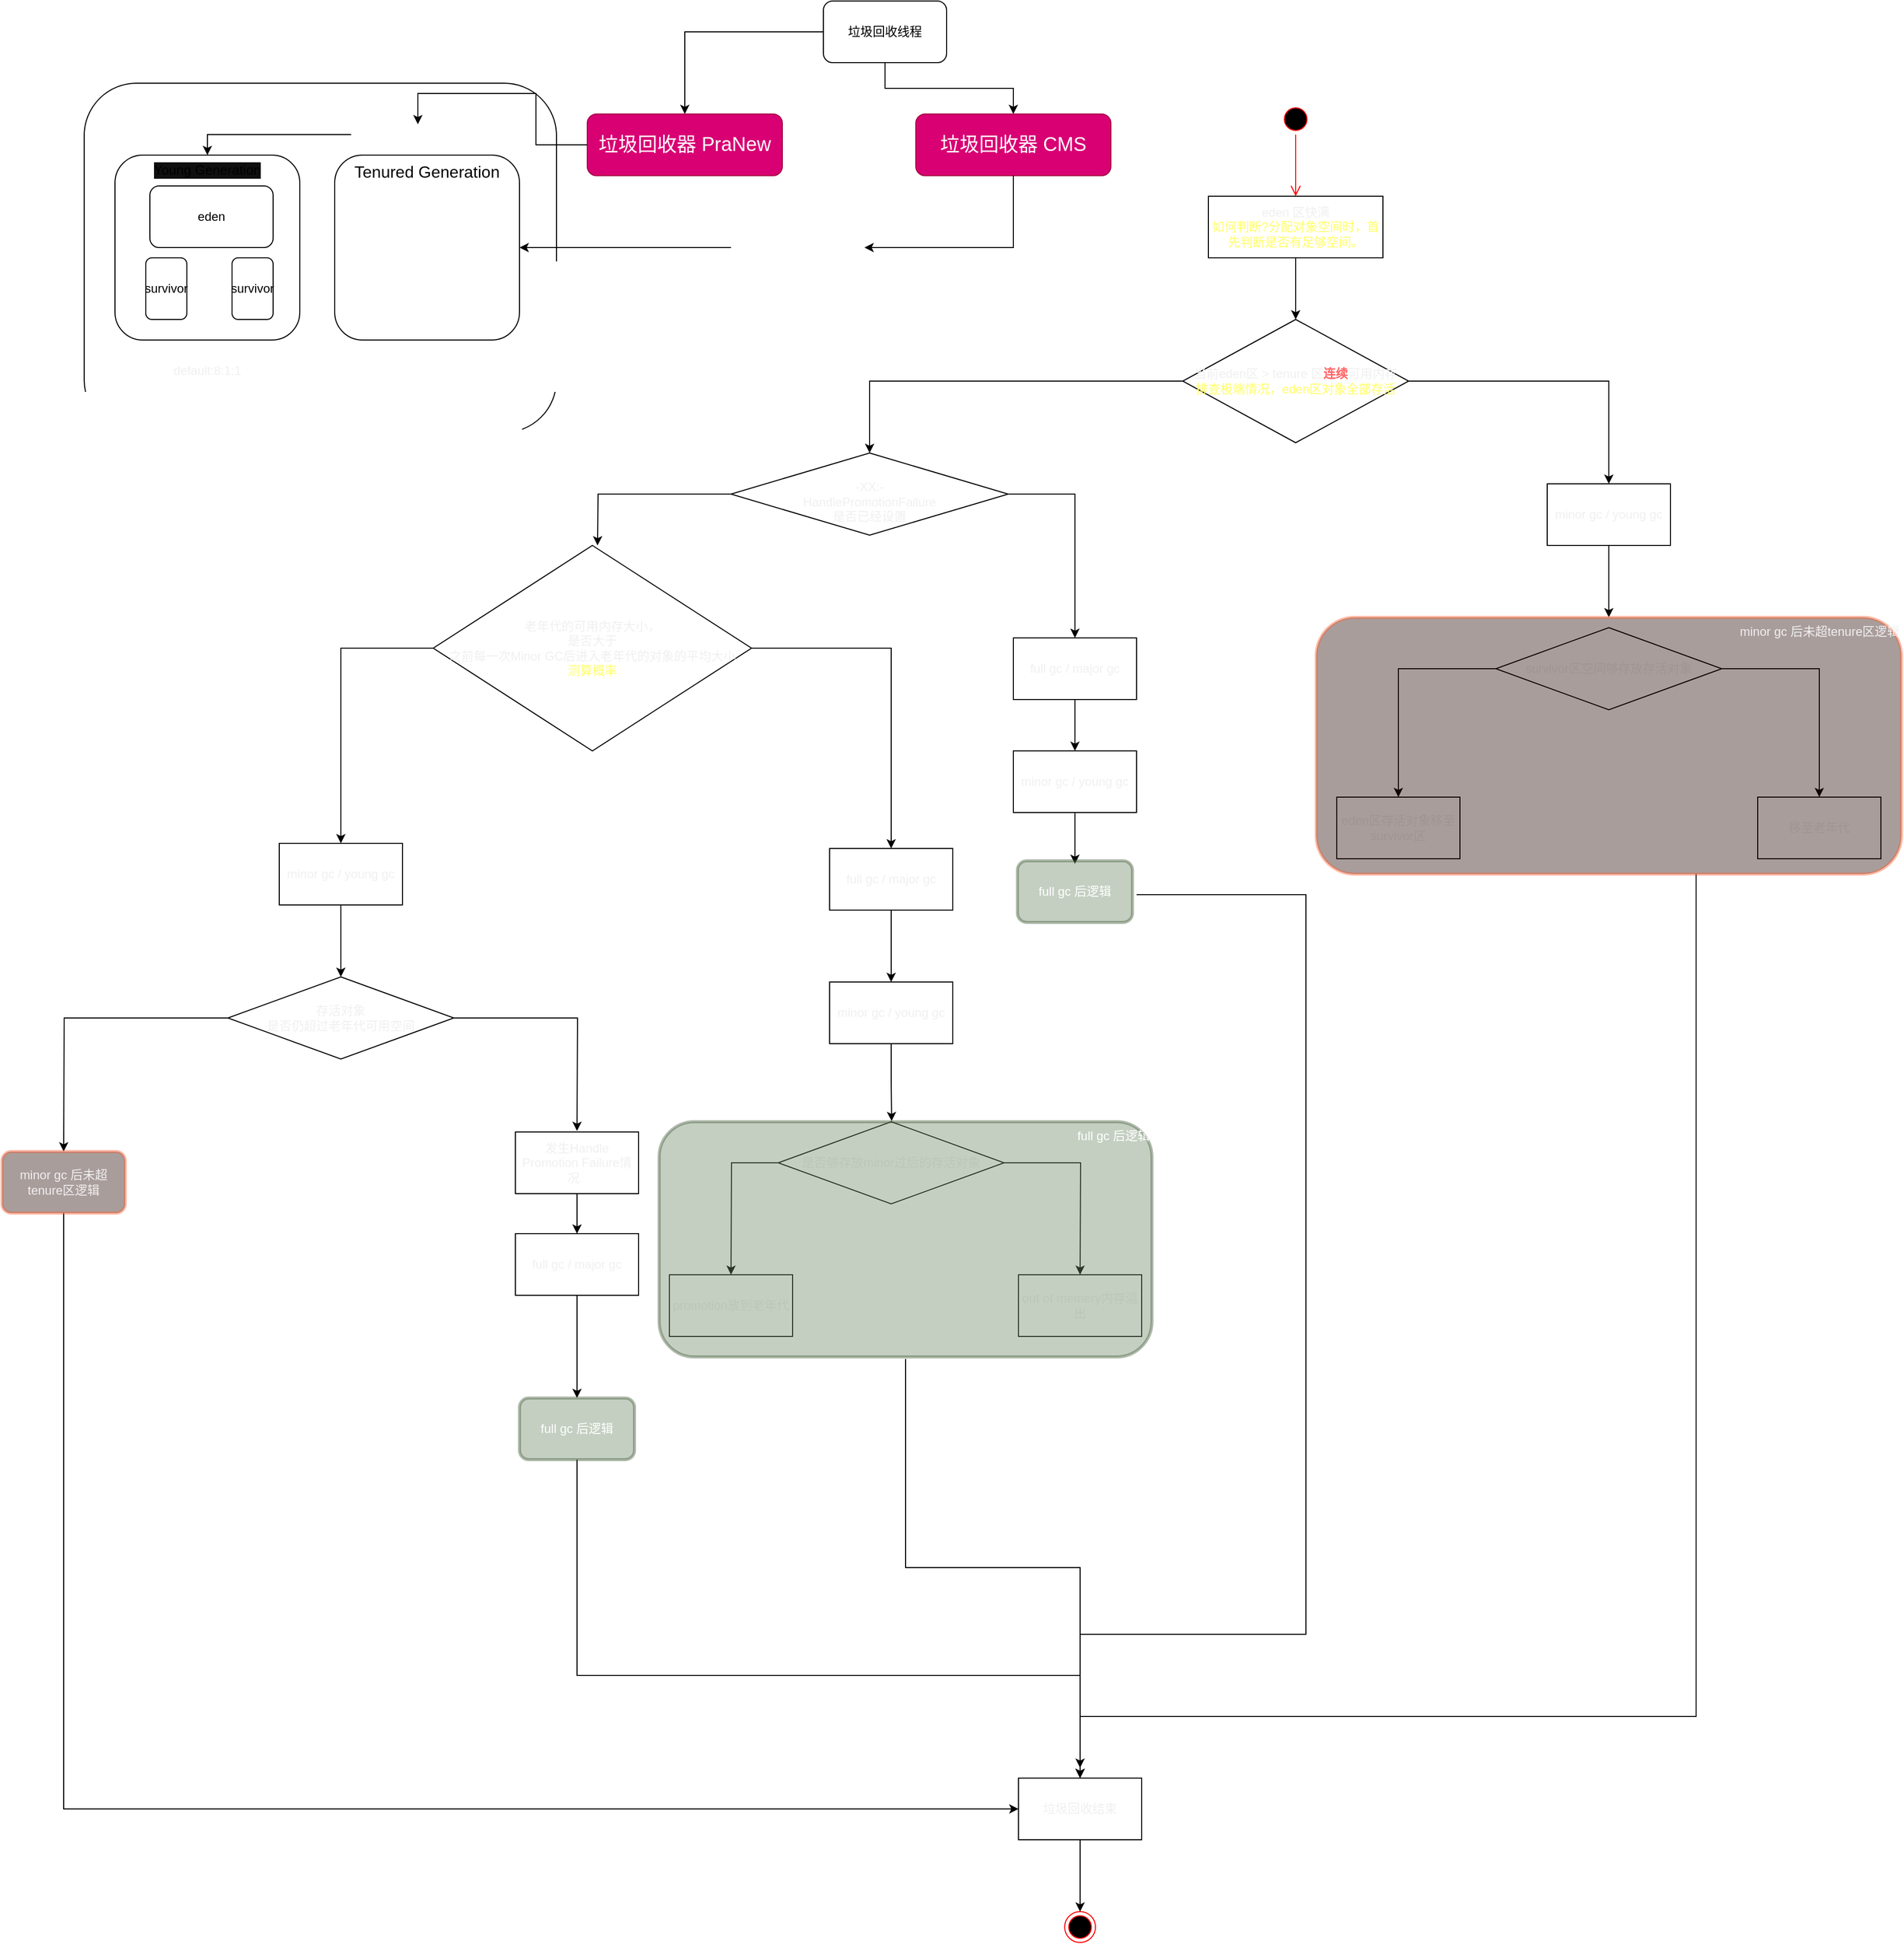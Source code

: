 <mxfile version="14.2.4" type="embed">
    <diagram id="N8jkDLk7Amj-sibJUGd5" name="Page-1">
        <mxGraphModel dx="2159" dy="2229" grid="1" gridSize="10" guides="1" tooltips="1" connect="1" arrows="1" fold="1" page="1" pageScale="1" pageWidth="1169" pageHeight="1654" math="0" shadow="0">
            <root>
                <mxCell id="0"/>
                <mxCell id="1" parent="0"/>
                <mxCell id="133" value="" style="rounded=1;whiteSpace=wrap;html=1;fontSize=19;" parent="1" vertex="1">
                    <mxGeometry x="-180" y="10" width="460" height="340" as="geometry"/>
                </mxCell>
                <mxCell id="37" value="&lt;span style=&quot;font-family: arial, sans-serif; font-size: 13px;&quot;&gt;Young Generation&lt;/span&gt;" style="rounded=1;whiteSpace=wrap;html=1;verticalAlign=top;labelBackgroundColor=#0F0F0F;" parent="1" vertex="1">
                    <mxGeometry x="-150" y="80" width="180" height="180" as="geometry"/>
                </mxCell>
                <mxCell id="39" value="eden" style="rounded=1;whiteSpace=wrap;html=1;" parent="1" vertex="1">
                    <mxGeometry x="-116" y="110" width="120" height="60" as="geometry"/>
                </mxCell>
                <mxCell id="41" value="survivor" style="rounded=1;whiteSpace=wrap;html=1;" parent="1" vertex="1">
                    <mxGeometry x="-120" y="180" width="40" height="60" as="geometry"/>
                </mxCell>
                <mxCell id="43" value="survivor" style="rounded=1;whiteSpace=wrap;html=1;" parent="1" vertex="1">
                    <mxGeometry x="-36" y="180" width="40" height="60" as="geometry"/>
                </mxCell>
                <mxCell id="45" value="&lt;span style=&quot;font-family: monospace; font-size: 0px;&quot;&gt;%3CmxGraphModel%3E%3Croot%3E%3CmxCell%20id%3D%220%22%2F%3E%3CmxCell%20id%3D%221%22%20parent%3D%220%22%2F%3E%3CmxCell%20id%3D%222%22%20value%3D%22%26lt%3Bspan%20style%3D%26quot%3Bfont-family%3A%20arial%2C%20sans-serif%3B%20font-size%3A%2013px%3B%26quot%3B%26gt%3BYoung%20Generation%26lt%3B%2Fspan%26gt%3B%22%20style%3D%22rounded%3D1%3BwhiteSpace%3Dwrap%3Bhtml%3D1%3BverticalAlign%3Dtop%3BlabelBackgroundColor%3D%230F0F0F%3B%22%20vertex%3D%221%22%20parent%3D%221%22%3E%3CmxGeometry%20x%3D%22110%22%20y%3D%22160%22%20width%3D%22180%22%20height%3D%22180%22%20as%3D%22geometry%22%2F%3E%3C%2FmxCell%3E%3C%2Froot%3E%3C%2FmxGraphModel%3E&lt;/span&gt;&lt;span style=&quot;font-size: 16px;&quot;&gt;Tenured Generation&lt;/span&gt;" style="rounded=1;whiteSpace=wrap;html=1;verticalAlign=top;labelBackgroundColor=none;" parent="1" vertex="1">
                    <mxGeometry x="64" y="80" width="180" height="180" as="geometry"/>
                </mxCell>
                <mxCell id="46" value="default:8:1:1" style="text;html=1;strokeColor=none;fillColor=none;align=center;verticalAlign=middle;whiteSpace=wrap;rounded=0;labelBackgroundColor=none;fontColor=#f0f0f0;" parent="1" vertex="1">
                    <mxGeometry x="-80" y="280" width="40" height="20" as="geometry"/>
                </mxCell>
                <mxCell id="48" value="" style="ellipse;html=1;shape=startState;fillColor=#000000;strokeColor=#ff0000;labelBackgroundColor=none;fontColor=#f0f0f0;" parent="1" vertex="1">
                    <mxGeometry x="985" y="30" width="30" height="30" as="geometry"/>
                </mxCell>
                <mxCell id="49" value="" style="edgeStyle=orthogonalEdgeStyle;html=1;verticalAlign=bottom;endArrow=open;endSize=8;strokeColor=#ff0000;fontColor=#f0f0f0;" parent="1" source="48" edge="1">
                    <mxGeometry relative="1" as="geometry">
                        <mxPoint x="1000" y="120" as="targetPoint"/>
                    </mxGeometry>
                </mxCell>
                <mxCell id="92" style="edgeStyle=orthogonalEdgeStyle;rounded=0;orthogonalLoop=1;jettySize=auto;html=1;exitX=0.5;exitY=1;exitDx=0;exitDy=0;entryX=0.5;entryY=0;entryDx=0;entryDy=0;fontSize=12;fontColor=#f0f0f0;" parent="1" source="50" target="53" edge="1">
                    <mxGeometry relative="1" as="geometry"/>
                </mxCell>
                <mxCell id="50" value="eden 区快满&lt;br&gt;&lt;font color=&quot;#ffff66&quot;&gt;如何判断?分配对象空间时，首先判断是否有足够空间。&lt;/font&gt;" style="rounded=0;whiteSpace=wrap;html=1;labelBackgroundColor=none;fontColor=#f0f0f0;" parent="1" vertex="1">
                    <mxGeometry x="915" y="120" width="170" height="60" as="geometry"/>
                </mxCell>
                <mxCell id="93" style="edgeStyle=orthogonalEdgeStyle;rounded=0;orthogonalLoop=1;jettySize=auto;html=1;exitX=1;exitY=0.5;exitDx=0;exitDy=0;entryX=0.5;entryY=0;entryDx=0;entryDy=0;fontSize=12;fontColor=#f0f0f0;" parent="1" source="53" target="65" edge="1">
                    <mxGeometry relative="1" as="geometry"/>
                </mxCell>
                <mxCell id="102" style="edgeStyle=orthogonalEdgeStyle;rounded=0;orthogonalLoop=1;jettySize=auto;html=1;fontSize=12;fontColor=#f0f0f0;" parent="1" source="53" target="61" edge="1">
                    <mxGeometry relative="1" as="geometry"/>
                </mxCell>
                <mxCell id="53" value="当前eden区 &amp;gt; tenure 区&lt;b&gt;&lt;font color=&quot;#ff6666&quot;&gt;连续&lt;/font&gt;&lt;/b&gt;可用内存&lt;br&gt;&lt;font color=&quot;#ffff66&quot;&gt;排查极端情况，eden区对象全部存活&lt;/font&gt;" style="rhombus;whiteSpace=wrap;html=1;labelBackgroundColor=none;fontColor=#f0f0f0;" parent="1" vertex="1">
                    <mxGeometry x="890" y="240" width="220" height="120" as="geometry"/>
                </mxCell>
                <mxCell id="58" value="" style="ellipse;html=1;shape=endState;fillColor=#000000;strokeColor=#ff0000;labelBackgroundColor=none;fontColor=#f0f0f0;" parent="1" vertex="1">
                    <mxGeometry x="775" y="1790" width="30" height="30" as="geometry"/>
                </mxCell>
                <mxCell id="103" style="edgeStyle=orthogonalEdgeStyle;rounded=0;orthogonalLoop=1;jettySize=auto;html=1;entryX=0.5;entryY=0;entryDx=0;entryDy=0;fontSize=12;fontColor=#f0f0f0;" parent="1" source="61" target="66" edge="1">
                    <mxGeometry relative="1" as="geometry"/>
                </mxCell>
                <mxCell id="104" style="edgeStyle=orthogonalEdgeStyle;rounded=0;orthogonalLoop=1;jettySize=auto;html=1;fontSize=12;fontColor=#f0f0f0;" parent="1" source="61" edge="1">
                    <mxGeometry relative="1" as="geometry">
                        <mxPoint x="320" y="460" as="targetPoint"/>
                    </mxGeometry>
                </mxCell>
                <mxCell id="61" value="&lt;br&gt;&lt;br&gt;&lt;br&gt;&lt;span class=&quot;fontstyle0&quot;&gt;-XX:-&lt;br&gt;HandlePromotionFailure&lt;br&gt;是否已经设置&lt;/span&gt;&lt;br&gt;&lt;br style=&quot;font-style: normal ; font-variant: normal ; font-weight: normal ; letter-spacing: normal ; line-height: normal ; text-indent: 0px ; text-transform: none ; word-spacing: 0px&quot;&gt;&lt;br&gt;" style="rhombus;whiteSpace=wrap;html=1;labelBackgroundColor=none;fontColor=#f0f0f0;" parent="1" vertex="1">
                    <mxGeometry x="450" y="370" width="270" height="80" as="geometry"/>
                </mxCell>
                <mxCell id="105" style="edgeStyle=orthogonalEdgeStyle;rounded=0;orthogonalLoop=1;jettySize=auto;html=1;fontSize=12;fontColor=#f0f0f0;" parent="1" source="62" target="63" edge="1">
                    <mxGeometry relative="1" as="geometry"/>
                </mxCell>
                <mxCell id="110" style="edgeStyle=orthogonalEdgeStyle;rounded=0;orthogonalLoop=1;jettySize=auto;html=1;fontSize=12;fontColor=#f0f0f0;" parent="1" source="62" target="64" edge="1">
                    <mxGeometry relative="1" as="geometry"/>
                </mxCell>
                <mxCell id="62" value="&lt;span class=&quot;fontstyle0&quot;&gt;老年代的可用内存大小，&lt;br&gt;是否大于&lt;br&gt;之前每一次Minor GC后进入老年代的对象的平均大小&lt;br&gt;&lt;font color=&quot;#ffff66&quot;&gt;测算概率&lt;/font&gt;&lt;br&gt;&lt;/span&gt; " style="rhombus;whiteSpace=wrap;html=1;labelBackgroundColor=none;fontColor=#f0f0f0;" parent="1" vertex="1">
                    <mxGeometry x="160" y="460" width="310" height="200" as="geometry"/>
                </mxCell>
                <mxCell id="106" style="edgeStyle=orthogonalEdgeStyle;rounded=0;orthogonalLoop=1;jettySize=auto;html=1;entryX=0.5;entryY=0;entryDx=0;entryDy=0;fontSize=12;fontColor=#f0f0f0;" parent="1" source="63" target="67" edge="1">
                    <mxGeometry relative="1" as="geometry"/>
                </mxCell>
                <mxCell id="63" value="full gc / major gc" style="rounded=0;whiteSpace=wrap;html=1;labelBackgroundColor=none;fontColor=#f0f0f0;" parent="1" vertex="1">
                    <mxGeometry x="546" y="755" width="120" height="60" as="geometry"/>
                </mxCell>
                <mxCell id="111" style="edgeStyle=orthogonalEdgeStyle;rounded=0;orthogonalLoop=1;jettySize=auto;html=1;entryX=0.5;entryY=0;entryDx=0;entryDy=0;fontSize=12;fontColor=#f0f0f0;" parent="1" source="64" target="73" edge="1">
                    <mxGeometry relative="1" as="geometry"/>
                </mxCell>
                <mxCell id="64" value="minor gc / young gc" style="rounded=0;whiteSpace=wrap;html=1;labelBackgroundColor=none;fontColor=#f0f0f0;" parent="1" vertex="1">
                    <mxGeometry x="10" y="750" width="120" height="60" as="geometry"/>
                </mxCell>
                <mxCell id="98" style="edgeStyle=orthogonalEdgeStyle;rounded=0;orthogonalLoop=1;jettySize=auto;html=1;entryX=0.5;entryY=0;entryDx=0;entryDy=0;fontSize=12;fontColor=#f0f0f0;" parent="1" source="65" target="90" edge="1">
                    <mxGeometry relative="1" as="geometry"/>
                </mxCell>
                <mxCell id="65" value="minor gc / young gc" style="rounded=0;whiteSpace=wrap;html=1;labelBackgroundColor=none;fontColor=#f0f0f0;fontSize=12;" parent="1" vertex="1">
                    <mxGeometry x="1245" y="400" width="120" height="60" as="geometry"/>
                </mxCell>
                <mxCell id="100" style="edgeStyle=orthogonalEdgeStyle;rounded=0;orthogonalLoop=1;jettySize=auto;html=1;entryX=0.5;entryY=0;entryDx=0;entryDy=0;fontSize=12;fontColor=#f0f0f0;" parent="1" source="66" target="68" edge="1">
                    <mxGeometry relative="1" as="geometry"/>
                </mxCell>
                <mxCell id="66" value="full gc / major gc" style="rounded=0;whiteSpace=wrap;html=1;labelBackgroundColor=none;fontColor=#f0f0f0;" parent="1" vertex="1">
                    <mxGeometry x="725" y="550" width="120" height="60" as="geometry"/>
                </mxCell>
                <mxCell id="109" style="edgeStyle=orthogonalEdgeStyle;rounded=0;orthogonalLoop=1;jettySize=auto;html=1;entryX=0.472;entryY=0.006;entryDx=0;entryDy=0;entryPerimeter=0;fontSize=12;fontColor=#f0f0f0;" parent="1" source="67" target="85" edge="1">
                    <mxGeometry relative="1" as="geometry"/>
                </mxCell>
                <mxCell id="67" value="minor gc / young gc" style="rounded=0;whiteSpace=wrap;html=1;labelBackgroundColor=none;fontColor=#f0f0f0;" parent="1" vertex="1">
                    <mxGeometry x="546" y="885" width="120" height="60" as="geometry"/>
                </mxCell>
                <mxCell id="101" style="edgeStyle=orthogonalEdgeStyle;rounded=0;orthogonalLoop=1;jettySize=auto;html=1;entryX=0.5;entryY=0;entryDx=0;entryDy=0;fontSize=12;fontColor=#f0f0f0;" parent="1" source="68" edge="1">
                    <mxGeometry relative="1" as="geometry">
                        <mxPoint x="785" y="770" as="targetPoint"/>
                    </mxGeometry>
                </mxCell>
                <mxCell id="68" value="minor gc / young gc" style="rounded=0;whiteSpace=wrap;html=1;labelBackgroundColor=none;fontColor=#f0f0f0;" parent="1" vertex="1">
                    <mxGeometry x="725" y="660" width="120" height="60" as="geometry"/>
                </mxCell>
                <mxCell id="94" style="edgeStyle=orthogonalEdgeStyle;rounded=0;orthogonalLoop=1;jettySize=auto;html=1;entryX=0.5;entryY=0;entryDx=0;entryDy=0;fontSize=12;fontColor=#f0f0f0;" parent="1" source="69" target="71" edge="1">
                    <mxGeometry relative="1" as="geometry"/>
                </mxCell>
                <mxCell id="95" style="edgeStyle=orthogonalEdgeStyle;rounded=0;orthogonalLoop=1;jettySize=auto;html=1;entryX=0.5;entryY=0;entryDx=0;entryDy=0;fontSize=12;fontColor=#f0f0f0;" parent="1" source="69" target="70" edge="1">
                    <mxGeometry relative="1" as="geometry"/>
                </mxCell>
                <mxCell id="69" value="survivor区空间够存放存活对象" style="rhombus;whiteSpace=wrap;html=1;labelBackgroundColor=none;fontColor=#f0f0f0;" parent="1" vertex="1">
                    <mxGeometry x="1195" y="540" width="220" height="80" as="geometry"/>
                </mxCell>
                <mxCell id="70" value="移至老年代" style="rounded=0;whiteSpace=wrap;html=1;labelBackgroundColor=none;fontColor=#f0f0f0;" parent="1" vertex="1">
                    <mxGeometry x="1450" y="705" width="120" height="60" as="geometry"/>
                </mxCell>
                <mxCell id="71" value="eden区存活对象移至survivor区" style="rounded=0;whiteSpace=wrap;html=1;labelBackgroundColor=none;fontColor=#f0f0f0;" parent="1" vertex="1">
                    <mxGeometry x="1040" y="705" width="120" height="60" as="geometry"/>
                </mxCell>
                <mxCell id="124" style="edgeStyle=orthogonalEdgeStyle;rounded=0;orthogonalLoop=1;jettySize=auto;html=1;entryX=0.5;entryY=0;entryDx=0;entryDy=0;fontSize=12;fontColor=#f0f0f0;" parent="1" source="72" target="58" edge="1">
                    <mxGeometry relative="1" as="geometry"/>
                </mxCell>
                <mxCell id="72" value="垃圾回收结束" style="rounded=0;whiteSpace=wrap;html=1;labelBackgroundColor=none;fontColor=#f0f0f0;" parent="1" vertex="1">
                    <mxGeometry x="730" y="1660" width="120" height="60" as="geometry"/>
                </mxCell>
                <mxCell id="112" style="edgeStyle=orthogonalEdgeStyle;rounded=0;orthogonalLoop=1;jettySize=auto;html=1;fontSize=12;fontColor=#f0f0f0;" parent="1" source="73" edge="1">
                    <mxGeometry relative="1" as="geometry">
                        <mxPoint x="300" y="1030" as="targetPoint"/>
                    </mxGeometry>
                </mxCell>
                <mxCell id="115" style="edgeStyle=orthogonalEdgeStyle;rounded=0;orthogonalLoop=1;jettySize=auto;html=1;entryX=0.5;entryY=0;entryDx=0;entryDy=0;fontSize=12;fontColor=#f0f0f0;" parent="1" source="73" edge="1">
                    <mxGeometry relative="1" as="geometry">
                        <mxPoint x="-200" y="1050" as="targetPoint"/>
                    </mxGeometry>
                </mxCell>
                <mxCell id="73" value="存活对象&lt;br&gt;是否仍超过老年代可用空间" style="rhombus;whiteSpace=wrap;html=1;labelBackgroundColor=none;fontColor=#f0f0f0;" parent="1" vertex="1">
                    <mxGeometry x="-40" y="880" width="220" height="80" as="geometry"/>
                </mxCell>
                <mxCell id="114" style="edgeStyle=orthogonalEdgeStyle;rounded=0;orthogonalLoop=1;jettySize=auto;html=1;fontSize=12;fontColor=#f0f0f0;" parent="1" source="74" edge="1">
                    <mxGeometry relative="1" as="geometry">
                        <mxPoint x="300" y="1290" as="targetPoint"/>
                    </mxGeometry>
                </mxCell>
                <mxCell id="74" value="full gc / major gc" style="rounded=0;whiteSpace=wrap;html=1;labelBackgroundColor=none;fontColor=#f0f0f0;" parent="1" vertex="1">
                    <mxGeometry x="240" y="1130" width="120" height="60" as="geometry"/>
                </mxCell>
                <mxCell id="113" style="edgeStyle=orthogonalEdgeStyle;rounded=0;orthogonalLoop=1;jettySize=auto;html=1;entryX=0.5;entryY=0;entryDx=0;entryDy=0;fontSize=12;fontColor=#f0f0f0;" parent="1" source="76" target="74" edge="1">
                    <mxGeometry relative="1" as="geometry"/>
                </mxCell>
                <mxCell id="76" value="&lt;span class=&quot;fontstyle0&quot;&gt;发生Handle Promotion Failure情况&lt;/span&gt;&amp;nbsp;&amp;nbsp;" style="rounded=0;whiteSpace=wrap;html=1;labelBackgroundColor=none;fontColor=#f0f0f0;" parent="1" vertex="1">
                    <mxGeometry x="240" y="1031" width="120" height="60" as="geometry"/>
                </mxCell>
                <mxCell id="107" style="edgeStyle=orthogonalEdgeStyle;rounded=0;orthogonalLoop=1;jettySize=auto;html=1;fontSize=12;fontColor=#f0f0f0;" parent="1" source="77" edge="1">
                    <mxGeometry relative="1" as="geometry">
                        <mxPoint x="450" y="1170" as="targetPoint"/>
                    </mxGeometry>
                </mxCell>
                <mxCell id="108" style="edgeStyle=orthogonalEdgeStyle;rounded=0;orthogonalLoop=1;jettySize=auto;html=1;fontSize=12;fontColor=#f0f0f0;" parent="1" source="77" edge="1">
                    <mxGeometry relative="1" as="geometry">
                        <mxPoint x="790" y="1170" as="targetPoint"/>
                    </mxGeometry>
                </mxCell>
                <mxCell id="77" value="是否够存放minor过后的存活对象" style="rhombus;whiteSpace=wrap;html=1;labelBackgroundColor=none;fontColor=#f0f0f0;" parent="1" vertex="1">
                    <mxGeometry x="496" y="1021" width="220" height="80" as="geometry"/>
                </mxCell>
                <mxCell id="78" value="promotion放到老年代" style="rounded=0;whiteSpace=wrap;html=1;labelBackgroundColor=none;fontColor=#f0f0f0;" parent="1" vertex="1">
                    <mxGeometry x="390" y="1170" width="120" height="60" as="geometry"/>
                </mxCell>
                <mxCell id="79" value="out of memery内存溢出" style="rounded=0;whiteSpace=wrap;html=1;labelBackgroundColor=none;fontColor=#f0f0f0;" parent="1" vertex="1">
                    <mxGeometry x="730" y="1170" width="120" height="60" as="geometry"/>
                </mxCell>
                <mxCell id="121" style="edgeStyle=orthogonalEdgeStyle;rounded=0;orthogonalLoop=1;jettySize=auto;html=1;entryX=0.5;entryY=0;entryDx=0;entryDy=0;fontSize=12;fontColor=#f0f0f0;" parent="1" source="85" target="72" edge="1">
                    <mxGeometry relative="1" as="geometry"/>
                </mxCell>
                <mxCell id="85" value="full gc 后逻辑" style="rounded=1;whiteSpace=wrap;html=1;labelBackgroundColor=none;fontSize=12;fontColor=#ffffff;opacity=40;strokeWidth=3;strokeColor=#3A5431;perimeterSpacing=2;fillColor=#6d8764;align=right;verticalAlign=top;" parent="1" vertex="1">
                    <mxGeometry x="380" y="1021" width="480" height="229" as="geometry"/>
                </mxCell>
                <mxCell id="119" style="edgeStyle=orthogonalEdgeStyle;rounded=0;orthogonalLoop=1;jettySize=auto;html=1;entryX=0.5;entryY=0;entryDx=0;entryDy=0;fontSize=12;fontColor=#f0f0f0;" parent="1" target="72" edge="1">
                    <mxGeometry relative="1" as="geometry">
                        <mxPoint x="300" y="1350" as="sourcePoint"/>
                        <Array as="points">
                            <mxPoint x="300" y="1560"/>
                            <mxPoint x="790" y="1560"/>
                        </Array>
                    </mxGeometry>
                </mxCell>
                <mxCell id="122" style="edgeStyle=orthogonalEdgeStyle;rounded=0;orthogonalLoop=1;jettySize=auto;html=1;fontSize=12;fontColor=#f0f0f0;" parent="1" edge="1">
                    <mxGeometry relative="1" as="geometry">
                        <mxPoint x="790" y="1650" as="targetPoint"/>
                        <mxPoint x="845" y="800" as="sourcePoint"/>
                        <Array as="points">
                            <mxPoint x="1010" y="800"/>
                            <mxPoint x="1010" y="1520"/>
                            <mxPoint x="790" y="1520"/>
                        </Array>
                    </mxGeometry>
                </mxCell>
                <mxCell id="123" style="edgeStyle=orthogonalEdgeStyle;rounded=0;orthogonalLoop=1;jettySize=auto;html=1;entryX=0.5;entryY=0;entryDx=0;entryDy=0;fontSize=12;fontColor=#f0f0f0;" parent="1" source="90" target="72" edge="1">
                    <mxGeometry relative="1" as="geometry">
                        <Array as="points">
                            <mxPoint x="1390" y="1600"/>
                            <mxPoint x="790" y="1600"/>
                        </Array>
                    </mxGeometry>
                </mxCell>
                <mxCell id="90" value="minor gc 后未超tenure区逻辑" style="rounded=1;whiteSpace=wrap;html=1;labelBackgroundColor=none;strokeWidth=3;fontSize=12;fontColor=#f0f0f0;opacity=40;align=right;strokeColor=#FF5926;fillColor=#2A0A07;verticalAlign=top;" parent="1" vertex="1">
                    <mxGeometry x="1020" y="530" width="570" height="250" as="geometry"/>
                </mxCell>
                <mxCell id="118" style="edgeStyle=orthogonalEdgeStyle;rounded=0;orthogonalLoop=1;jettySize=auto;html=1;entryX=0;entryY=0.5;entryDx=0;entryDy=0;fontSize=12;fontColor=#f0f0f0;" parent="1" target="72" edge="1">
                    <mxGeometry relative="1" as="geometry">
                        <mxPoint x="-200" y="1110" as="sourcePoint"/>
                        <Array as="points">
                            <mxPoint x="-200" y="1690"/>
                        </Array>
                    </mxGeometry>
                </mxCell>
                <mxCell id="126" value="full gc 后逻辑" style="rounded=1;whiteSpace=wrap;html=1;labelBackgroundColor=none;fontSize=12;fontColor=#ffffff;opacity=40;strokeWidth=3;strokeColor=#3A5431;perimeterSpacing=2;fillColor=#6d8764;align=center;verticalAlign=middle;" parent="1" vertex="1">
                    <mxGeometry x="729" y="767" width="112" height="60" as="geometry"/>
                </mxCell>
                <mxCell id="127" value="full gc 后逻辑" style="rounded=1;whiteSpace=wrap;html=1;labelBackgroundColor=none;fontSize=12;fontColor=#ffffff;opacity=40;strokeWidth=3;strokeColor=#3A5431;perimeterSpacing=2;fillColor=#6d8764;align=center;verticalAlign=middle;" parent="1" vertex="1">
                    <mxGeometry x="244" y="1290" width="112" height="60" as="geometry"/>
                </mxCell>
                <mxCell id="129" value="minor gc 后未超tenure区逻辑" style="rounded=1;whiteSpace=wrap;html=1;labelBackgroundColor=none;strokeWidth=3;fontSize=12;fontColor=#f0f0f0;opacity=40;align=center;strokeColor=#FF5926;fillColor=#2A0A07;verticalAlign=middle;" parent="1" vertex="1">
                    <mxGeometry x="-260" y="1050" width="120" height="60" as="geometry"/>
                </mxCell>
                <mxCell id="144" style="edgeStyle=orthogonalEdgeStyle;rounded=0;orthogonalLoop=1;jettySize=auto;html=1;fontSize=19;fontColor=#ffffff;" parent="1" source="148" target="45" edge="1">
                    <mxGeometry relative="1" as="geometry">
                        <Array as="points"/>
                    </mxGeometry>
                </mxCell>
                <mxCell id="130" value="&lt;span&gt;垃圾回收器 CMS&lt;/span&gt;" style="rounded=1;whiteSpace=wrap;html=1;fillColor=#d80073;strokeColor=#A50040;fontColor=#ffffff;fontSize=19;" parent="1" vertex="1">
                    <mxGeometry x="630" y="40" width="190" height="60" as="geometry"/>
                </mxCell>
                <mxCell id="140" style="edgeStyle=orthogonalEdgeStyle;rounded=0;orthogonalLoop=1;jettySize=auto;html=1;entryX=0.5;entryY=0;entryDx=0;entryDy=0;fontSize=19;fontColor=#ffffff;" parent="1" source="134" target="138" edge="1">
                    <mxGeometry relative="1" as="geometry"/>
                </mxCell>
                <mxCell id="142" style="edgeStyle=orthogonalEdgeStyle;rounded=0;orthogonalLoop=1;jettySize=auto;html=1;fontSize=19;fontColor=#ffffff;" parent="1" source="134" target="130" edge="1">
                    <mxGeometry relative="1" as="geometry"/>
                </mxCell>
                <mxCell id="134" value="垃圾回收线程" style="rounded=1;whiteSpace=wrap;html=1;fontSize=12;" parent="1" vertex="1">
                    <mxGeometry x="540" y="-70" width="120" height="60" as="geometry"/>
                </mxCell>
                <mxCell id="143" style="edgeStyle=orthogonalEdgeStyle;rounded=0;orthogonalLoop=1;jettySize=auto;html=1;entryX=0.5;entryY=0;entryDx=0;entryDy=0;fontSize=19;fontColor=#ffffff;" parent="1" source="146" target="37" edge="1">
                    <mxGeometry relative="1" as="geometry">
                        <Array as="points">
                            <mxPoint x="-60" y="60"/>
                        </Array>
                    </mxGeometry>
                </mxCell>
                <mxCell id="138" value="垃圾回收器 PraNew" style="rounded=1;whiteSpace=wrap;html=1;strokeColor=#A50040;fillColor=#d80073;fontSize=19;fontColor=#ffffff;" parent="1" vertex="1">
                    <mxGeometry x="310" y="40" width="190" height="60" as="geometry"/>
                </mxCell>
                <mxCell id="146" value="垃圾回收算法" style="text;html=1;strokeColor=none;fillColor=none;align=center;verticalAlign=middle;whiteSpace=wrap;rounded=0;fontSize=19;fontColor=#ffffff;" parent="1" vertex="1">
                    <mxGeometry x="80" y="50" width="130" height="20" as="geometry"/>
                </mxCell>
                <mxCell id="147" style="edgeStyle=orthogonalEdgeStyle;rounded=0;orthogonalLoop=1;jettySize=auto;html=1;entryX=0.5;entryY=0;entryDx=0;entryDy=0;fontSize=19;fontColor=#ffffff;" parent="1" source="138" target="146" edge="1">
                    <mxGeometry relative="1" as="geometry">
                        <mxPoint x="310" y="60" as="sourcePoint"/>
                        <mxPoint x="-60" y="80" as="targetPoint"/>
                        <Array as="points"/>
                    </mxGeometry>
                </mxCell>
                <mxCell id="148" value="垃圾回收算法 stop the world" style="text;html=1;strokeColor=none;fillColor=none;align=center;verticalAlign=middle;whiteSpace=wrap;rounded=0;fontSize=19;fontColor=#ffffff;" parent="1" vertex="1">
                    <mxGeometry x="450" y="160" width="130" height="20" as="geometry"/>
                </mxCell>
                <mxCell id="149" style="edgeStyle=orthogonalEdgeStyle;rounded=0;orthogonalLoop=1;jettySize=auto;html=1;fontSize=19;fontColor=#ffffff;" parent="1" source="130" target="148" edge="1">
                    <mxGeometry relative="1" as="geometry">
                        <mxPoint x="725" y="100" as="sourcePoint"/>
                        <mxPoint x="244" y="170" as="targetPoint"/>
                        <Array as="points">
                            <mxPoint x="725" y="170"/>
                        </Array>
                    </mxGeometry>
                </mxCell>
            </root>
        </mxGraphModel>
    </diagram>
</mxfile>